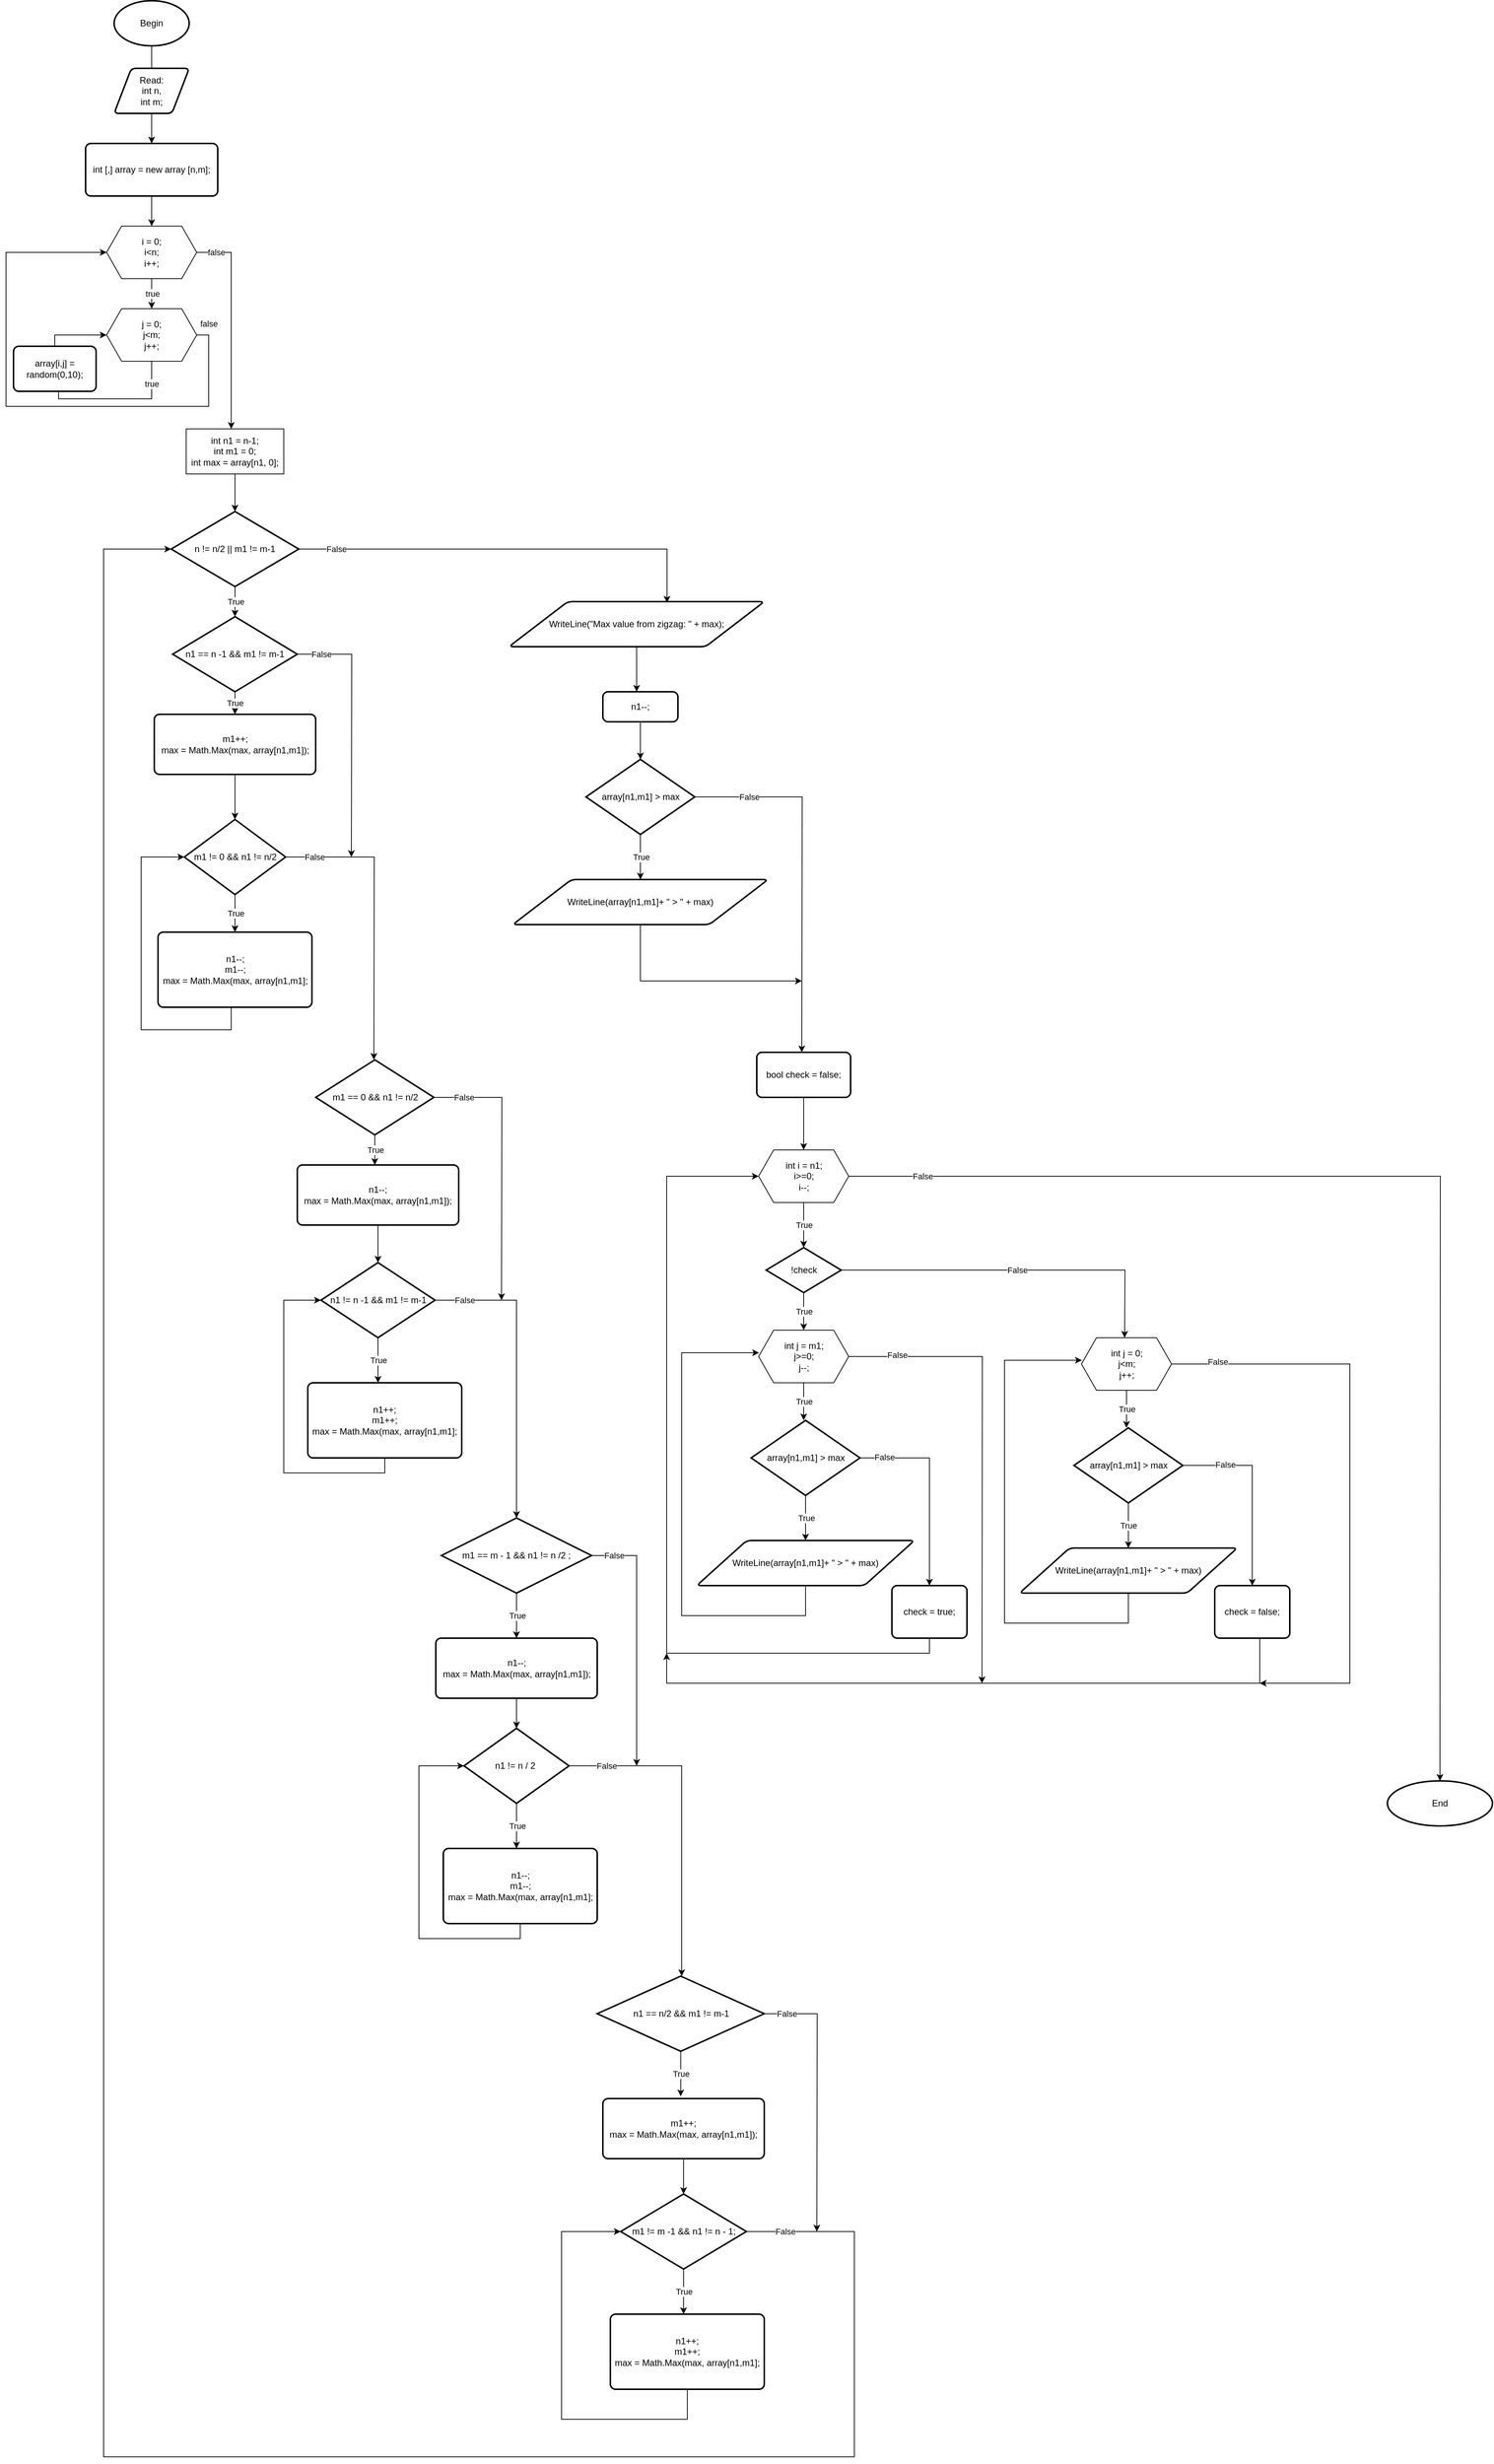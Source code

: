<mxfile version="15.4.0" type="device"><diagram id="ebatm3CDv6RiOtTA0ren" name="Страница 1"><mxGraphModel dx="3413" dy="1973" grid="1" gridSize="10" guides="1" tooltips="1" connect="1" arrows="1" fold="1" page="1" pageScale="1" pageWidth="827" pageHeight="1169" math="0" shadow="0"><root><mxCell id="0"/><mxCell id="1" parent="0"/><mxCell id="OxpgzAKYDcMRx3RsAFuJ-2" style="edgeStyle=orthogonalEdgeStyle;rounded=0;orthogonalLoop=1;jettySize=auto;html=1;" parent="1" source="OxpgzAKYDcMRx3RsAFuJ-1" edge="1"><mxGeometry relative="1" as="geometry"><mxPoint x="414" y="150" as="targetPoint"/></mxGeometry></mxCell><mxCell id="OxpgzAKYDcMRx3RsAFuJ-1" value="Begin" style="strokeWidth=2;html=1;shape=mxgraph.flowchart.start_1;whiteSpace=wrap;" parent="1" vertex="1"><mxGeometry x="364" y="50" width="100" height="60" as="geometry"/></mxCell><mxCell id="OxpgzAKYDcMRx3RsAFuJ-4" style="edgeStyle=orthogonalEdgeStyle;rounded=0;orthogonalLoop=1;jettySize=auto;html=1;" parent="1" source="OxpgzAKYDcMRx3RsAFuJ-3" target="OxpgzAKYDcMRx3RsAFuJ-5" edge="1"><mxGeometry relative="1" as="geometry"><mxPoint x="414" y="260" as="targetPoint"/></mxGeometry></mxCell><mxCell id="OxpgzAKYDcMRx3RsAFuJ-3" value="Read:&lt;br&gt;int n,&lt;br&gt;int m;" style="shape=parallelogram;html=1;strokeWidth=2;perimeter=parallelogramPerimeter;whiteSpace=wrap;rounded=1;arcSize=12;size=0.23;" parent="1" vertex="1"><mxGeometry x="364" y="140" width="100" height="60" as="geometry"/></mxCell><mxCell id="OxpgzAKYDcMRx3RsAFuJ-7" style="edgeStyle=orthogonalEdgeStyle;rounded=0;orthogonalLoop=1;jettySize=auto;html=1;exitX=0.5;exitY=1;exitDx=0;exitDy=0;entryX=0.5;entryY=0;entryDx=0;entryDy=0;" parent="1" source="OxpgzAKYDcMRx3RsAFuJ-5" edge="1"><mxGeometry relative="1" as="geometry"><mxPoint x="414" y="350" as="targetPoint"/></mxGeometry></mxCell><mxCell id="OxpgzAKYDcMRx3RsAFuJ-5" value="int [,] array = new array [n,m];" style="rounded=1;whiteSpace=wrap;html=1;absoluteArcSize=1;arcSize=14;strokeWidth=2;" parent="1" vertex="1"><mxGeometry x="326" y="240" width="176" height="70" as="geometry"/></mxCell><mxCell id="OxpgzAKYDcMRx3RsAFuJ-13" value="true" style="edgeStyle=orthogonalEdgeStyle;rounded=0;orthogonalLoop=1;jettySize=auto;html=1;" parent="1" source="OxpgzAKYDcMRx3RsAFuJ-12" edge="1"><mxGeometry relative="1" as="geometry"><mxPoint x="414" y="460" as="targetPoint"/></mxGeometry></mxCell><mxCell id="OxpgzAKYDcMRx3RsAFuJ-20" value="false" style="edgeStyle=orthogonalEdgeStyle;rounded=0;orthogonalLoop=1;jettySize=auto;html=1;" parent="1" source="OxpgzAKYDcMRx3RsAFuJ-12" edge="1"><mxGeometry x="-0.815" relative="1" as="geometry"><mxPoint x="520" y="620" as="targetPoint"/><Array as="points"><mxPoint x="520" y="385"/><mxPoint x="520" y="580"/></Array><mxPoint as="offset"/></mxGeometry></mxCell><mxCell id="OxpgzAKYDcMRx3RsAFuJ-12" value="i = 0;&lt;br&gt;i&amp;lt;n;&lt;br&gt;i++;" style="shape=hexagon;perimeter=hexagonPerimeter2;whiteSpace=wrap;html=1;fixedSize=1;" parent="1" vertex="1"><mxGeometry x="354" y="350" width="120" height="70" as="geometry"/></mxCell><mxCell id="OxpgzAKYDcMRx3RsAFuJ-15" value="true" style="edgeStyle=orthogonalEdgeStyle;rounded=0;orthogonalLoop=1;jettySize=auto;html=1;" parent="1" source="OxpgzAKYDcMRx3RsAFuJ-14" edge="1"><mxGeometry x="-0.706" relative="1" as="geometry"><mxPoint x="290" y="550" as="targetPoint"/><Array as="points"><mxPoint x="414" y="580"/><mxPoint x="290" y="580"/></Array><mxPoint as="offset"/></mxGeometry></mxCell><mxCell id="OxpgzAKYDcMRx3RsAFuJ-19" value="false" style="edgeStyle=orthogonalEdgeStyle;rounded=0;orthogonalLoop=1;jettySize=auto;html=1;entryX=0;entryY=0.5;entryDx=0;entryDy=0;" parent="1" source="OxpgzAKYDcMRx3RsAFuJ-14" target="OxpgzAKYDcMRx3RsAFuJ-12" edge="1"><mxGeometry x="-0.956" y="-15" relative="1" as="geometry"><mxPoint x="190" y="390" as="targetPoint"/><Array as="points"><mxPoint x="490" y="495"/><mxPoint x="490" y="590"/><mxPoint x="220" y="590"/><mxPoint x="220" y="385"/></Array><mxPoint x="15" y="-15" as="offset"/></mxGeometry></mxCell><mxCell id="OxpgzAKYDcMRx3RsAFuJ-14" value="j = 0;&lt;br&gt;j&amp;lt;m;&lt;br&gt;j++;" style="shape=hexagon;perimeter=hexagonPerimeter2;whiteSpace=wrap;html=1;fixedSize=1;" parent="1" vertex="1"><mxGeometry x="354" y="460" width="120" height="70" as="geometry"/></mxCell><mxCell id="OxpgzAKYDcMRx3RsAFuJ-17" style="edgeStyle=orthogonalEdgeStyle;rounded=0;orthogonalLoop=1;jettySize=auto;html=1;entryX=0;entryY=0.5;entryDx=0;entryDy=0;" parent="1" source="OxpgzAKYDcMRx3RsAFuJ-16" target="OxpgzAKYDcMRx3RsAFuJ-14" edge="1"><mxGeometry relative="1" as="geometry"><mxPoint x="295" y="490" as="targetPoint"/><Array as="points"><mxPoint x="285" y="495"/></Array></mxGeometry></mxCell><mxCell id="OxpgzAKYDcMRx3RsAFuJ-16" value="array[i,j] = random(0,10);" style="rounded=1;whiteSpace=wrap;html=1;absoluteArcSize=1;arcSize=14;strokeWidth=2;" parent="1" vertex="1"><mxGeometry x="230" y="510" width="110" height="60" as="geometry"/></mxCell><mxCell id="OxpgzAKYDcMRx3RsAFuJ-24" style="edgeStyle=orthogonalEdgeStyle;rounded=0;orthogonalLoop=1;jettySize=auto;html=1;" parent="1" source="OxpgzAKYDcMRx3RsAFuJ-21" edge="1"><mxGeometry relative="1" as="geometry"><mxPoint x="525" y="730" as="targetPoint"/></mxGeometry></mxCell><mxCell id="OxpgzAKYDcMRx3RsAFuJ-21" value="int n1 = n-1;&lt;br&gt;int m1 = 0;&lt;br&gt;int max = array[n1, 0];" style="rounded=0;whiteSpace=wrap;html=1;" parent="1" vertex="1"><mxGeometry x="460" y="620" width="130" height="60" as="geometry"/></mxCell><mxCell id="OxpgzAKYDcMRx3RsAFuJ-26" value="True" style="edgeStyle=orthogonalEdgeStyle;rounded=0;orthogonalLoop=1;jettySize=auto;html=1;" parent="1" source="OxpgzAKYDcMRx3RsAFuJ-25" edge="1"><mxGeometry relative="1" as="geometry"><mxPoint x="525" y="870" as="targetPoint"/></mxGeometry></mxCell><mxCell id="OxpgzAKYDcMRx3RsAFuJ-68" value="False" style="edgeStyle=orthogonalEdgeStyle;rounded=0;orthogonalLoop=1;jettySize=auto;html=1;entryX=0.619;entryY=0.024;entryDx=0;entryDy=0;entryPerimeter=0;" parent="1" source="OxpgzAKYDcMRx3RsAFuJ-25" target="OxpgzAKYDcMRx3RsAFuJ-69" edge="1"><mxGeometry x="-0.822" relative="1" as="geometry"><mxPoint x="1360" y="850" as="targetPoint"/><Array as="points"><mxPoint x="1100" y="780"/></Array><mxPoint as="offset"/></mxGeometry></mxCell><mxCell id="OxpgzAKYDcMRx3RsAFuJ-25" value="n != n/2 || m1 != m-1" style="strokeWidth=2;html=1;shape=mxgraph.flowchart.decision;whiteSpace=wrap;" parent="1" vertex="1"><mxGeometry x="440" y="730" width="170" height="100" as="geometry"/></mxCell><mxCell id="OxpgzAKYDcMRx3RsAFuJ-28" value="True" style="edgeStyle=orthogonalEdgeStyle;rounded=0;orthogonalLoop=1;jettySize=auto;html=1;" parent="1" source="OxpgzAKYDcMRx3RsAFuJ-27" target="OxpgzAKYDcMRx3RsAFuJ-29" edge="1"><mxGeometry relative="1" as="geometry"><mxPoint x="525" y="1000" as="targetPoint"/></mxGeometry></mxCell><mxCell id="OxpgzAKYDcMRx3RsAFuJ-36" value="False" style="edgeStyle=orthogonalEdgeStyle;rounded=0;orthogonalLoop=1;jettySize=auto;html=1;" parent="1" source="OxpgzAKYDcMRx3RsAFuJ-27" edge="1"><mxGeometry x="-0.813" relative="1" as="geometry"><mxPoint x="680" y="1190" as="targetPoint"/><mxPoint as="offset"/></mxGeometry></mxCell><mxCell id="OxpgzAKYDcMRx3RsAFuJ-27" value="n1 == n -1 &amp;amp;&amp;amp; m1 != m-1" style="strokeWidth=2;html=1;shape=mxgraph.flowchart.decision;whiteSpace=wrap;" parent="1" vertex="1"><mxGeometry x="442" y="870" width="166" height="100" as="geometry"/></mxCell><mxCell id="OxpgzAKYDcMRx3RsAFuJ-30" style="edgeStyle=orthogonalEdgeStyle;rounded=0;orthogonalLoop=1;jettySize=auto;html=1;" parent="1" source="OxpgzAKYDcMRx3RsAFuJ-29" edge="1"><mxGeometry relative="1" as="geometry"><mxPoint x="525" y="1140" as="targetPoint"/></mxGeometry></mxCell><mxCell id="OxpgzAKYDcMRx3RsAFuJ-29" value="m1++;&lt;br&gt;max = Math.Max(max, array[n1,m1]);" style="rounded=1;whiteSpace=wrap;html=1;absoluteArcSize=1;arcSize=14;strokeWidth=2;" parent="1" vertex="1"><mxGeometry x="417.5" y="1000" width="215" height="80" as="geometry"/></mxCell><mxCell id="OxpgzAKYDcMRx3RsAFuJ-32" value="True" style="edgeStyle=orthogonalEdgeStyle;rounded=0;orthogonalLoop=1;jettySize=auto;html=1;" parent="1" source="OxpgzAKYDcMRx3RsAFuJ-31" edge="1"><mxGeometry relative="1" as="geometry"><mxPoint x="525" y="1290" as="targetPoint"/></mxGeometry></mxCell><mxCell id="OxpgzAKYDcMRx3RsAFuJ-35" value="False" style="edgeStyle=orthogonalEdgeStyle;rounded=0;orthogonalLoop=1;jettySize=auto;html=1;" parent="1" source="OxpgzAKYDcMRx3RsAFuJ-31" edge="1"><mxGeometry x="-0.806" relative="1" as="geometry"><mxPoint x="710" y="1460" as="targetPoint"/><mxPoint x="1" as="offset"/></mxGeometry></mxCell><mxCell id="OxpgzAKYDcMRx3RsAFuJ-31" value="m1 != 0 &amp;amp;&amp;amp; n1 != n/2" style="strokeWidth=2;html=1;shape=mxgraph.flowchart.decision;whiteSpace=wrap;" parent="1" vertex="1"><mxGeometry x="457.5" y="1140" width="135" height="100" as="geometry"/></mxCell><mxCell id="OxpgzAKYDcMRx3RsAFuJ-34" style="edgeStyle=orthogonalEdgeStyle;rounded=0;orthogonalLoop=1;jettySize=auto;html=1;entryX=0;entryY=0.5;entryDx=0;entryDy=0;entryPerimeter=0;" parent="1" source="OxpgzAKYDcMRx3RsAFuJ-33" target="OxpgzAKYDcMRx3RsAFuJ-31" edge="1"><mxGeometry relative="1" as="geometry"><mxPoint x="390" y="1180" as="targetPoint"/><Array as="points"><mxPoint x="520" y="1420"/><mxPoint x="400" y="1420"/><mxPoint x="400" y="1190"/></Array></mxGeometry></mxCell><mxCell id="OxpgzAKYDcMRx3RsAFuJ-33" value="n1--;&lt;br&gt;m1--;&lt;br&gt;max = Math.Max(max, array[n1,m1];" style="rounded=1;whiteSpace=wrap;html=1;absoluteArcSize=1;arcSize=14;strokeWidth=2;" parent="1" vertex="1"><mxGeometry x="422.5" y="1290" width="205" height="100" as="geometry"/></mxCell><mxCell id="OxpgzAKYDcMRx3RsAFuJ-38" value="True" style="edgeStyle=orthogonalEdgeStyle;rounded=0;orthogonalLoop=1;jettySize=auto;html=1;" parent="1" source="OxpgzAKYDcMRx3RsAFuJ-37" edge="1"><mxGeometry relative="1" as="geometry"><mxPoint x="711.25" y="1600" as="targetPoint"/></mxGeometry></mxCell><mxCell id="OxpgzAKYDcMRx3RsAFuJ-46" value="False" style="edgeStyle=orthogonalEdgeStyle;rounded=0;orthogonalLoop=1;jettySize=auto;html=1;" parent="1" source="OxpgzAKYDcMRx3RsAFuJ-37" edge="1"><mxGeometry x="-0.778" relative="1" as="geometry"><mxPoint x="880" y="1780" as="targetPoint"/><mxPoint as="offset"/></mxGeometry></mxCell><mxCell id="OxpgzAKYDcMRx3RsAFuJ-37" value="m1 == 0 &amp;amp;&amp;amp; n1 != n/2" style="strokeWidth=2;html=1;shape=mxgraph.flowchart.decision;whiteSpace=wrap;" parent="1" vertex="1"><mxGeometry x="632.5" y="1460" width="157.5" height="100" as="geometry"/></mxCell><mxCell id="OxpgzAKYDcMRx3RsAFuJ-40" style="edgeStyle=orthogonalEdgeStyle;rounded=0;orthogonalLoop=1;jettySize=auto;html=1;" parent="1" source="OxpgzAKYDcMRx3RsAFuJ-39" edge="1"><mxGeometry relative="1" as="geometry"><mxPoint x="715.5" y="1730" as="targetPoint"/></mxGeometry></mxCell><mxCell id="OxpgzAKYDcMRx3RsAFuJ-39" value="n1--;&lt;br&gt;max = Math.Max(max, array[n1,m1]);" style="rounded=1;whiteSpace=wrap;html=1;absoluteArcSize=1;arcSize=14;strokeWidth=2;" parent="1" vertex="1"><mxGeometry x="608" y="1600" width="215" height="80" as="geometry"/></mxCell><mxCell id="OxpgzAKYDcMRx3RsAFuJ-42" value="True" style="edgeStyle=orthogonalEdgeStyle;rounded=0;orthogonalLoop=1;jettySize=auto;html=1;" parent="1" source="OxpgzAKYDcMRx3RsAFuJ-41" edge="1"><mxGeometry relative="1" as="geometry"><mxPoint x="715.5" y="1890" as="targetPoint"/></mxGeometry></mxCell><mxCell id="OxpgzAKYDcMRx3RsAFuJ-45" value="False" style="edgeStyle=orthogonalEdgeStyle;rounded=0;orthogonalLoop=1;jettySize=auto;html=1;" parent="1" source="OxpgzAKYDcMRx3RsAFuJ-41" edge="1"><mxGeometry x="-0.807" relative="1" as="geometry"><mxPoint x="900" y="2070" as="targetPoint"/><Array as="points"><mxPoint x="900" y="1780"/></Array><mxPoint x="1" as="offset"/></mxGeometry></mxCell><mxCell id="OxpgzAKYDcMRx3RsAFuJ-41" value="n1 != n -1 &amp;amp;&amp;amp; m1 != m-1" style="strokeWidth=2;html=1;shape=mxgraph.flowchart.decision;whiteSpace=wrap;" parent="1" vertex="1"><mxGeometry x="639.5" y="1730" width="152" height="100" as="geometry"/></mxCell><mxCell id="OxpgzAKYDcMRx3RsAFuJ-44" style="edgeStyle=orthogonalEdgeStyle;rounded=0;orthogonalLoop=1;jettySize=auto;html=1;entryX=0;entryY=0.5;entryDx=0;entryDy=0;entryPerimeter=0;" parent="1" source="OxpgzAKYDcMRx3RsAFuJ-43" target="OxpgzAKYDcMRx3RsAFuJ-41" edge="1"><mxGeometry relative="1" as="geometry"><mxPoint x="550" y="1770" as="targetPoint"/><Array as="points"><mxPoint x="725" y="2010"/><mxPoint x="590" y="2010"/><mxPoint x="590" y="1780"/></Array></mxGeometry></mxCell><mxCell id="OxpgzAKYDcMRx3RsAFuJ-43" value="n1++;&lt;br&gt;m1++;&lt;br&gt;max = Math.Max(max, array[n1,m1];" style="rounded=1;whiteSpace=wrap;html=1;absoluteArcSize=1;arcSize=14;strokeWidth=2;" parent="1" vertex="1"><mxGeometry x="622" y="1890" width="205" height="100" as="geometry"/></mxCell><mxCell id="OxpgzAKYDcMRx3RsAFuJ-48" value="True" style="edgeStyle=orthogonalEdgeStyle;rounded=0;orthogonalLoop=1;jettySize=auto;html=1;" parent="1" source="OxpgzAKYDcMRx3RsAFuJ-47" edge="1"><mxGeometry relative="1" as="geometry"><mxPoint x="900" y="2230" as="targetPoint"/></mxGeometry></mxCell><mxCell id="OxpgzAKYDcMRx3RsAFuJ-56" value="False" style="edgeStyle=orthogonalEdgeStyle;rounded=0;orthogonalLoop=1;jettySize=auto;html=1;" parent="1" source="OxpgzAKYDcMRx3RsAFuJ-47" edge="1"><mxGeometry x="-0.824" relative="1" as="geometry"><mxPoint x="1060" y="2400" as="targetPoint"/><Array as="points"><mxPoint x="1060" y="2120"/><mxPoint x="1060" y="2400"/></Array><mxPoint as="offset"/></mxGeometry></mxCell><mxCell id="OxpgzAKYDcMRx3RsAFuJ-47" value="m1 == m - 1 &amp;amp;&amp;amp; n1 != n /2 ;" style="strokeWidth=2;html=1;shape=mxgraph.flowchart.decision;whiteSpace=wrap;" parent="1" vertex="1"><mxGeometry x="800" y="2070" width="200" height="100" as="geometry"/></mxCell><mxCell id="OxpgzAKYDcMRx3RsAFuJ-50" style="edgeStyle=orthogonalEdgeStyle;rounded=0;orthogonalLoop=1;jettySize=auto;html=1;" parent="1" source="OxpgzAKYDcMRx3RsAFuJ-49" target="OxpgzAKYDcMRx3RsAFuJ-51" edge="1"><mxGeometry relative="1" as="geometry"><mxPoint x="900" y="2370" as="targetPoint"/></mxGeometry></mxCell><mxCell id="OxpgzAKYDcMRx3RsAFuJ-49" value="n1--;&lt;br&gt;max = Math.Max(max, array[n1,m1]);" style="rounded=1;whiteSpace=wrap;html=1;absoluteArcSize=1;arcSize=14;strokeWidth=2;" parent="1" vertex="1"><mxGeometry x="792.5" y="2230" width="215" height="80" as="geometry"/></mxCell><mxCell id="OxpgzAKYDcMRx3RsAFuJ-52" value="True" style="edgeStyle=orthogonalEdgeStyle;rounded=0;orthogonalLoop=1;jettySize=auto;html=1;" parent="1" source="OxpgzAKYDcMRx3RsAFuJ-51" edge="1"><mxGeometry relative="1" as="geometry"><mxPoint x="900" y="2510" as="targetPoint"/></mxGeometry></mxCell><mxCell id="OxpgzAKYDcMRx3RsAFuJ-55" value="False" style="edgeStyle=orthogonalEdgeStyle;rounded=0;orthogonalLoop=1;jettySize=auto;html=1;" parent="1" source="OxpgzAKYDcMRx3RsAFuJ-51" edge="1"><mxGeometry x="-0.767" relative="1" as="geometry"><mxPoint x="1120" y="2680" as="targetPoint"/><Array as="points"><mxPoint x="1120" y="2400"/><mxPoint x="1120" y="2650"/></Array><mxPoint as="offset"/></mxGeometry></mxCell><mxCell id="OxpgzAKYDcMRx3RsAFuJ-51" value="n1 != n / 2&amp;nbsp;" style="strokeWidth=2;html=1;shape=mxgraph.flowchart.decision;whiteSpace=wrap;" parent="1" vertex="1"><mxGeometry x="830" y="2350" width="140" height="100" as="geometry"/></mxCell><mxCell id="OxpgzAKYDcMRx3RsAFuJ-54" style="edgeStyle=orthogonalEdgeStyle;rounded=0;orthogonalLoop=1;jettySize=auto;html=1;entryX=0;entryY=0.5;entryDx=0;entryDy=0;entryPerimeter=0;" parent="1" source="OxpgzAKYDcMRx3RsAFuJ-53" target="OxpgzAKYDcMRx3RsAFuJ-51" edge="1"><mxGeometry relative="1" as="geometry"><mxPoint x="730" y="2430" as="targetPoint"/><Array as="points"><mxPoint x="905" y="2630"/><mxPoint x="770" y="2630"/><mxPoint x="770" y="2400"/></Array></mxGeometry></mxCell><mxCell id="OxpgzAKYDcMRx3RsAFuJ-53" value="n1--;&lt;br&gt;m1--;&lt;br&gt;max = Math.Max(max, array[n1,m1];" style="rounded=1;whiteSpace=wrap;html=1;absoluteArcSize=1;arcSize=14;strokeWidth=2;" parent="1" vertex="1"><mxGeometry x="802.5" y="2510" width="205" height="100" as="geometry"/></mxCell><mxCell id="OxpgzAKYDcMRx3RsAFuJ-58" value="True" style="edgeStyle=orthogonalEdgeStyle;rounded=0;orthogonalLoop=1;jettySize=auto;html=1;" parent="1" source="OxpgzAKYDcMRx3RsAFuJ-57" edge="1"><mxGeometry relative="1" as="geometry"><mxPoint x="1118.75" y="2840" as="targetPoint"/></mxGeometry></mxCell><mxCell id="OxpgzAKYDcMRx3RsAFuJ-66" value="False" style="edgeStyle=orthogonalEdgeStyle;rounded=0;orthogonalLoop=1;jettySize=auto;html=1;" parent="1" source="OxpgzAKYDcMRx3RsAFuJ-57" edge="1"><mxGeometry x="-0.833" relative="1" as="geometry"><mxPoint x="1300" y="3020" as="targetPoint"/><mxPoint as="offset"/></mxGeometry></mxCell><mxCell id="OxpgzAKYDcMRx3RsAFuJ-57" value="n1 == n/2 &amp;amp;&amp;amp; m1 != m-1" style="strokeWidth=2;html=1;shape=mxgraph.flowchart.decision;whiteSpace=wrap;" parent="1" vertex="1"><mxGeometry x="1007.5" y="2680" width="222.5" height="100" as="geometry"/></mxCell><mxCell id="OxpgzAKYDcMRx3RsAFuJ-60" style="edgeStyle=orthogonalEdgeStyle;rounded=0;orthogonalLoop=1;jettySize=auto;html=1;" parent="1" source="OxpgzAKYDcMRx3RsAFuJ-59" target="OxpgzAKYDcMRx3RsAFuJ-61" edge="1"><mxGeometry relative="1" as="geometry"><mxPoint x="1122.5" y="3000" as="targetPoint"/></mxGeometry></mxCell><mxCell id="OxpgzAKYDcMRx3RsAFuJ-59" value="m1++;&lt;br&gt;max = Math.Max(max, array[n1,m1]);" style="rounded=1;whiteSpace=wrap;html=1;absoluteArcSize=1;arcSize=14;strokeWidth=2;" parent="1" vertex="1"><mxGeometry x="1015" y="2843" width="215" height="80" as="geometry"/></mxCell><mxCell id="OxpgzAKYDcMRx3RsAFuJ-62" value="True" style="edgeStyle=orthogonalEdgeStyle;rounded=0;orthogonalLoop=1;jettySize=auto;html=1;" parent="1" source="OxpgzAKYDcMRx3RsAFuJ-61" edge="1"><mxGeometry relative="1" as="geometry"><mxPoint x="1122.5" y="3130" as="targetPoint"/></mxGeometry></mxCell><mxCell id="OxpgzAKYDcMRx3RsAFuJ-65" value="False" style="edgeStyle=orthogonalEdgeStyle;rounded=0;orthogonalLoop=1;jettySize=auto;html=1;entryX=0;entryY=0.5;entryDx=0;entryDy=0;entryPerimeter=0;" parent="1" source="OxpgzAKYDcMRx3RsAFuJ-61" target="OxpgzAKYDcMRx3RsAFuJ-25" edge="1"><mxGeometry x="-0.974" relative="1" as="geometry"><mxPoint x="210" y="780" as="targetPoint"/><Array as="points"><mxPoint x="1350" y="3020"/><mxPoint x="1350" y="3320"/><mxPoint x="350" y="3320"/><mxPoint x="350" y="780"/></Array><mxPoint x="-1" as="offset"/></mxGeometry></mxCell><mxCell id="OxpgzAKYDcMRx3RsAFuJ-61" value="m1 != m -1 &amp;amp;&amp;amp; n1 != n - 1;" style="strokeWidth=2;html=1;shape=mxgraph.flowchart.decision;whiteSpace=wrap;" parent="1" vertex="1"><mxGeometry x="1038.75" y="2970" width="167.5" height="100" as="geometry"/></mxCell><mxCell id="OxpgzAKYDcMRx3RsAFuJ-64" style="edgeStyle=orthogonalEdgeStyle;rounded=0;orthogonalLoop=1;jettySize=auto;html=1;entryX=0;entryY=0.5;entryDx=0;entryDy=0;entryPerimeter=0;" parent="1" source="OxpgzAKYDcMRx3RsAFuJ-63" target="OxpgzAKYDcMRx3RsAFuJ-61" edge="1"><mxGeometry relative="1" as="geometry"><mxPoint x="960" y="3020" as="targetPoint"/><Array as="points"><mxPoint x="1128" y="3270"/><mxPoint x="960" y="3270"/><mxPoint x="960" y="3020"/></Array></mxGeometry></mxCell><mxCell id="OxpgzAKYDcMRx3RsAFuJ-63" value="n1++;&lt;br&gt;m1++;&lt;br&gt;max = Math.Max(max, array[n1,m1];" style="rounded=1;whiteSpace=wrap;html=1;absoluteArcSize=1;arcSize=14;strokeWidth=2;" parent="1" vertex="1"><mxGeometry x="1025" y="3130" width="205" height="100" as="geometry"/></mxCell><mxCell id="OxpgzAKYDcMRx3RsAFuJ-70" style="edgeStyle=orthogonalEdgeStyle;rounded=0;orthogonalLoop=1;jettySize=auto;html=1;" parent="1" source="OxpgzAKYDcMRx3RsAFuJ-69" edge="1"><mxGeometry relative="1" as="geometry"><mxPoint x="1060" y="970" as="targetPoint"/></mxGeometry></mxCell><mxCell id="OxpgzAKYDcMRx3RsAFuJ-69" value="WriteLine(&quot;Max value from zigzag: &quot; + max);" style="shape=parallelogram;html=1;strokeWidth=2;perimeter=parallelogramPerimeter;whiteSpace=wrap;rounded=1;arcSize=12;size=0.23;" parent="1" vertex="1"><mxGeometry x="890" y="850" width="340" height="60" as="geometry"/></mxCell><mxCell id="OxpgzAKYDcMRx3RsAFuJ-73" style="edgeStyle=orthogonalEdgeStyle;rounded=0;orthogonalLoop=1;jettySize=auto;html=1;entryX=0.5;entryY=0;entryDx=0;entryDy=0;entryPerimeter=0;" parent="1" source="OxpgzAKYDcMRx3RsAFuJ-71" target="OxpgzAKYDcMRx3RsAFuJ-72" edge="1"><mxGeometry relative="1" as="geometry"/></mxCell><mxCell id="OxpgzAKYDcMRx3RsAFuJ-71" value="n1--;" style="rounded=1;whiteSpace=wrap;html=1;absoluteArcSize=1;arcSize=14;strokeWidth=2;" parent="1" vertex="1"><mxGeometry x="1015" y="970" width="100" height="40" as="geometry"/></mxCell><mxCell id="OxpgzAKYDcMRx3RsAFuJ-74" value="True" style="edgeStyle=orthogonalEdgeStyle;rounded=0;orthogonalLoop=1;jettySize=auto;html=1;" parent="1" source="OxpgzAKYDcMRx3RsAFuJ-72" edge="1"><mxGeometry relative="1" as="geometry"><mxPoint x="1065" y="1220" as="targetPoint"/></mxGeometry></mxCell><mxCell id="OxpgzAKYDcMRx3RsAFuJ-77" value="False" style="edgeStyle=orthogonalEdgeStyle;rounded=0;orthogonalLoop=1;jettySize=auto;html=1;" parent="1" source="OxpgzAKYDcMRx3RsAFuJ-72" edge="1"><mxGeometry x="-0.7" relative="1" as="geometry"><mxPoint x="1280" y="1450" as="targetPoint"/><mxPoint as="offset"/></mxGeometry></mxCell><mxCell id="OxpgzAKYDcMRx3RsAFuJ-72" value="array[n1,m1] &amp;gt; max" style="strokeWidth=2;html=1;shape=mxgraph.flowchart.decision;whiteSpace=wrap;" parent="1" vertex="1"><mxGeometry x="992.5" y="1060" width="145" height="100" as="geometry"/></mxCell><mxCell id="OxpgzAKYDcMRx3RsAFuJ-76" style="edgeStyle=orthogonalEdgeStyle;rounded=0;orthogonalLoop=1;jettySize=auto;html=1;" parent="1" source="OxpgzAKYDcMRx3RsAFuJ-75" edge="1"><mxGeometry relative="1" as="geometry"><mxPoint x="1280" y="1355" as="targetPoint"/><Array as="points"><mxPoint x="1065" y="1355"/></Array></mxGeometry></mxCell><mxCell id="OxpgzAKYDcMRx3RsAFuJ-75" value="WriteLine(array[n1,m1]+ &quot; &amp;gt; &quot; + max)" style="shape=parallelogram;html=1;strokeWidth=2;perimeter=parallelogramPerimeter;whiteSpace=wrap;rounded=1;arcSize=12;size=0.23;" parent="1" vertex="1"><mxGeometry x="895" y="1220" width="340" height="60" as="geometry"/></mxCell><mxCell id="OxpgzAKYDcMRx3RsAFuJ-80" style="edgeStyle=orthogonalEdgeStyle;rounded=0;orthogonalLoop=1;jettySize=auto;html=1;" parent="1" source="OxpgzAKYDcMRx3RsAFuJ-79" edge="1"><mxGeometry relative="1" as="geometry"><mxPoint x="1282.5" y="1580" as="targetPoint"/></mxGeometry></mxCell><mxCell id="OxpgzAKYDcMRx3RsAFuJ-79" value="bool check = false;" style="rounded=1;whiteSpace=wrap;html=1;absoluteArcSize=1;arcSize=14;strokeWidth=2;" parent="1" vertex="1"><mxGeometry x="1220" y="1450" width="125" height="60" as="geometry"/></mxCell><mxCell id="OxpgzAKYDcMRx3RsAFuJ-82" value="True" style="edgeStyle=orthogonalEdgeStyle;rounded=0;orthogonalLoop=1;jettySize=auto;html=1;" parent="1" source="OxpgzAKYDcMRx3RsAFuJ-81" edge="1"><mxGeometry relative="1" as="geometry"><mxPoint x="1282.5" y="1710" as="targetPoint"/></mxGeometry></mxCell><mxCell id="OxpgzAKYDcMRx3RsAFuJ-106" value="False" style="edgeStyle=orthogonalEdgeStyle;rounded=0;orthogonalLoop=1;jettySize=auto;html=1;" parent="1" source="OxpgzAKYDcMRx3RsAFuJ-81" edge="1"><mxGeometry x="-0.877" relative="1" as="geometry"><mxPoint x="2130" y="2420" as="targetPoint"/><mxPoint as="offset"/></mxGeometry></mxCell><mxCell id="OxpgzAKYDcMRx3RsAFuJ-81" value="int i = n1;&lt;br&gt;i&amp;gt;=0;&lt;br&gt;i--;" style="shape=hexagon;perimeter=hexagonPerimeter2;whiteSpace=wrap;html=1;fixedSize=1;" parent="1" vertex="1"><mxGeometry x="1222.5" y="1580" width="120" height="70" as="geometry"/></mxCell><mxCell id="OxpgzAKYDcMRx3RsAFuJ-84" value="True" style="edgeStyle=orthogonalEdgeStyle;rounded=0;orthogonalLoop=1;jettySize=auto;html=1;" parent="1" source="OxpgzAKYDcMRx3RsAFuJ-83" edge="1"><mxGeometry relative="1" as="geometry"><mxPoint x="1282.5" y="1820" as="targetPoint"/></mxGeometry></mxCell><mxCell id="OxpgzAKYDcMRx3RsAFuJ-95" value="False" style="edgeStyle=orthogonalEdgeStyle;rounded=0;orthogonalLoop=1;jettySize=auto;html=1;" parent="1" source="OxpgzAKYDcMRx3RsAFuJ-83" edge="1"><mxGeometry relative="1" as="geometry"><mxPoint x="1710" y="1830" as="targetPoint"/></mxGeometry></mxCell><mxCell id="OxpgzAKYDcMRx3RsAFuJ-83" value="!check" style="strokeWidth=2;html=1;shape=mxgraph.flowchart.decision;whiteSpace=wrap;" parent="1" vertex="1"><mxGeometry x="1232.5" y="1710" width="100" height="60" as="geometry"/></mxCell><mxCell id="OxpgzAKYDcMRx3RsAFuJ-86" value="True" style="edgeStyle=orthogonalEdgeStyle;rounded=0;orthogonalLoop=1;jettySize=auto;html=1;" parent="1" source="OxpgzAKYDcMRx3RsAFuJ-85" edge="1"><mxGeometry relative="1" as="geometry"><mxPoint x="1282.5" y="1940" as="targetPoint"/></mxGeometry></mxCell><mxCell id="OxpgzAKYDcMRx3RsAFuJ-114" style="edgeStyle=orthogonalEdgeStyle;rounded=0;orthogonalLoop=1;jettySize=auto;html=1;" parent="1" source="OxpgzAKYDcMRx3RsAFuJ-85" edge="1"><mxGeometry relative="1" as="geometry"><mxPoint x="1520" y="2290" as="targetPoint"/></mxGeometry></mxCell><mxCell id="OxpgzAKYDcMRx3RsAFuJ-115" value="False" style="edgeLabel;html=1;align=center;verticalAlign=middle;resizable=0;points=[];" parent="OxpgzAKYDcMRx3RsAFuJ-114" vertex="1" connectable="0"><mxGeometry x="-0.79" y="2" relative="1" as="geometry"><mxPoint as="offset"/></mxGeometry></mxCell><mxCell id="OxpgzAKYDcMRx3RsAFuJ-85" value="int j = m1;&lt;br&gt;j&amp;gt;=0;&lt;br&gt;j--;" style="shape=hexagon;perimeter=hexagonPerimeter2;whiteSpace=wrap;html=1;fixedSize=1;" parent="1" vertex="1"><mxGeometry x="1222.5" y="1820" width="120" height="70" as="geometry"/></mxCell><mxCell id="OxpgzAKYDcMRx3RsAFuJ-87" value="True" style="edgeStyle=orthogonalEdgeStyle;rounded=0;orthogonalLoop=1;jettySize=auto;html=1;" parent="1" source="OxpgzAKYDcMRx3RsAFuJ-88" edge="1"><mxGeometry relative="1" as="geometry"><mxPoint x="1285" y="2100" as="targetPoint"/></mxGeometry></mxCell><mxCell id="OxpgzAKYDcMRx3RsAFuJ-92" style="edgeStyle=orthogonalEdgeStyle;rounded=0;orthogonalLoop=1;jettySize=auto;html=1;" parent="1" source="OxpgzAKYDcMRx3RsAFuJ-88" target="OxpgzAKYDcMRx3RsAFuJ-93" edge="1"><mxGeometry relative="1" as="geometry"><mxPoint x="1450" y="2160" as="targetPoint"/></mxGeometry></mxCell><mxCell id="OxpgzAKYDcMRx3RsAFuJ-113" value="False" style="edgeLabel;html=1;align=center;verticalAlign=middle;resizable=0;points=[];" parent="OxpgzAKYDcMRx3RsAFuJ-92" vertex="1" connectable="0"><mxGeometry x="-0.763" y="1" relative="1" as="geometry"><mxPoint x="1" as="offset"/></mxGeometry></mxCell><mxCell id="OxpgzAKYDcMRx3RsAFuJ-88" value="array[n1,m1] &amp;gt; max" style="strokeWidth=2;html=1;shape=mxgraph.flowchart.decision;whiteSpace=wrap;" parent="1" vertex="1"><mxGeometry x="1212.5" y="1940" width="145" height="100" as="geometry"/></mxCell><mxCell id="OxpgzAKYDcMRx3RsAFuJ-90" style="edgeStyle=orthogonalEdgeStyle;rounded=0;orthogonalLoop=1;jettySize=auto;html=1;" parent="1" source="OxpgzAKYDcMRx3RsAFuJ-89" edge="1"><mxGeometry relative="1" as="geometry"><mxPoint x="1223" y="1850" as="targetPoint"/><Array as="points"><mxPoint x="1285" y="2200"/><mxPoint x="1120" y="2200"/><mxPoint x="1120" y="1850"/></Array></mxGeometry></mxCell><mxCell id="OxpgzAKYDcMRx3RsAFuJ-89" value="WriteLine(array[n1,m1]+ &quot; &amp;gt; &quot; + max)" style="shape=parallelogram;html=1;strokeWidth=2;perimeter=parallelogramPerimeter;whiteSpace=wrap;rounded=1;arcSize=12;size=0.23;" parent="1" vertex="1"><mxGeometry x="1140" y="2100" width="290" height="60" as="geometry"/></mxCell><mxCell id="OxpgzAKYDcMRx3RsAFuJ-94" style="edgeStyle=orthogonalEdgeStyle;rounded=0;orthogonalLoop=1;jettySize=auto;html=1;entryX=0;entryY=0.5;entryDx=0;entryDy=0;" parent="1" source="OxpgzAKYDcMRx3RsAFuJ-93" target="OxpgzAKYDcMRx3RsAFuJ-81" edge="1"><mxGeometry relative="1" as="geometry"><mxPoint x="1220" y="1620" as="targetPoint"/><Array as="points"><mxPoint x="1450" y="2250"/><mxPoint x="1100" y="2250"/><mxPoint x="1100" y="1615"/></Array></mxGeometry></mxCell><mxCell id="OxpgzAKYDcMRx3RsAFuJ-93" value="check = true;" style="rounded=1;whiteSpace=wrap;html=1;absoluteArcSize=1;arcSize=14;strokeWidth=2;" parent="1" vertex="1"><mxGeometry x="1400" y="2160" width="100" height="70" as="geometry"/></mxCell><mxCell id="OxpgzAKYDcMRx3RsAFuJ-98" value="True" style="edgeStyle=orthogonalEdgeStyle;rounded=0;orthogonalLoop=1;jettySize=auto;html=1;" parent="1" source="OxpgzAKYDcMRx3RsAFuJ-99" edge="1"><mxGeometry relative="1" as="geometry"><mxPoint x="1712.5" y="1950" as="targetPoint"/></mxGeometry></mxCell><mxCell id="OxpgzAKYDcMRx3RsAFuJ-116" style="edgeStyle=orthogonalEdgeStyle;rounded=0;orthogonalLoop=1;jettySize=auto;html=1;" parent="1" source="OxpgzAKYDcMRx3RsAFuJ-99" edge="1"><mxGeometry relative="1" as="geometry"><mxPoint x="1890" y="2290" as="targetPoint"/><Array as="points"><mxPoint x="2010" y="1865"/><mxPoint x="2010" y="2290"/></Array></mxGeometry></mxCell><mxCell id="OxpgzAKYDcMRx3RsAFuJ-117" value="False" style="edgeLabel;html=1;align=center;verticalAlign=middle;resizable=0;points=[];" parent="OxpgzAKYDcMRx3RsAFuJ-116" vertex="1" connectable="0"><mxGeometry x="-0.844" y="3" relative="1" as="geometry"><mxPoint as="offset"/></mxGeometry></mxCell><mxCell id="OxpgzAKYDcMRx3RsAFuJ-99" value="int j = 0;&lt;br&gt;j&amp;lt;m;&lt;br&gt;j++;" style="shape=hexagon;perimeter=hexagonPerimeter2;whiteSpace=wrap;html=1;fixedSize=1;" parent="1" vertex="1"><mxGeometry x="1652.5" y="1830" width="120" height="70" as="geometry"/></mxCell><mxCell id="OxpgzAKYDcMRx3RsAFuJ-100" style="edgeStyle=orthogonalEdgeStyle;rounded=0;orthogonalLoop=1;jettySize=auto;html=1;" parent="1" source="OxpgzAKYDcMRx3RsAFuJ-101" target="OxpgzAKYDcMRx3RsAFuJ-104" edge="1"><mxGeometry relative="1" as="geometry"><mxPoint x="1880" y="2170" as="targetPoint"/></mxGeometry></mxCell><mxCell id="OxpgzAKYDcMRx3RsAFuJ-111" value="False" style="edgeLabel;html=1;align=center;verticalAlign=middle;resizable=0;points=[];" parent="OxpgzAKYDcMRx3RsAFuJ-100" vertex="1" connectable="0"><mxGeometry x="-0.553" y="1" relative="1" as="geometry"><mxPoint as="offset"/></mxGeometry></mxCell><mxCell id="OxpgzAKYDcMRx3RsAFuJ-112" value="True" style="edgeStyle=orthogonalEdgeStyle;rounded=0;orthogonalLoop=1;jettySize=auto;html=1;entryX=0.5;entryY=0;entryDx=0;entryDy=0;" parent="1" source="OxpgzAKYDcMRx3RsAFuJ-101" target="OxpgzAKYDcMRx3RsAFuJ-103" edge="1"><mxGeometry relative="1" as="geometry"/></mxCell><mxCell id="OxpgzAKYDcMRx3RsAFuJ-101" value="array[n1,m1] &amp;gt; max" style="strokeWidth=2;html=1;shape=mxgraph.flowchart.decision;whiteSpace=wrap;" parent="1" vertex="1"><mxGeometry x="1642.5" y="1950" width="145" height="100" as="geometry"/></mxCell><mxCell id="OxpgzAKYDcMRx3RsAFuJ-102" style="edgeStyle=orthogonalEdgeStyle;rounded=0;orthogonalLoop=1;jettySize=auto;html=1;" parent="1" source="OxpgzAKYDcMRx3RsAFuJ-103" edge="1"><mxGeometry relative="1" as="geometry"><mxPoint x="1653" y="1860" as="targetPoint"/><Array as="points"><mxPoint x="1715" y="2210"/><mxPoint x="1550" y="2210"/><mxPoint x="1550" y="1860"/></Array></mxGeometry></mxCell><mxCell id="OxpgzAKYDcMRx3RsAFuJ-103" value="WriteLine(array[n1,m1]+ &quot; &amp;gt; &quot; + max)" style="shape=parallelogram;html=1;strokeWidth=2;perimeter=parallelogramPerimeter;whiteSpace=wrap;rounded=1;arcSize=12;size=0.23;" parent="1" vertex="1"><mxGeometry x="1570" y="2110" width="290" height="60" as="geometry"/></mxCell><mxCell id="OxpgzAKYDcMRx3RsAFuJ-105" style="edgeStyle=orthogonalEdgeStyle;rounded=0;orthogonalLoop=1;jettySize=auto;html=1;" parent="1" source="OxpgzAKYDcMRx3RsAFuJ-104" edge="1"><mxGeometry relative="1" as="geometry"><mxPoint x="1100" y="2250" as="targetPoint"/><Array as="points"><mxPoint x="1890" y="2290"/><mxPoint x="1100" y="2290"/><mxPoint x="1100" y="2250"/></Array></mxGeometry></mxCell><mxCell id="OxpgzAKYDcMRx3RsAFuJ-104" value="check = false;" style="rounded=1;whiteSpace=wrap;html=1;absoluteArcSize=1;arcSize=14;strokeWidth=2;" parent="1" vertex="1"><mxGeometry x="1830" y="2160" width="100" height="70" as="geometry"/></mxCell><mxCell id="OxpgzAKYDcMRx3RsAFuJ-107" value="End" style="strokeWidth=2;html=1;shape=mxgraph.flowchart.start_1;whiteSpace=wrap;" parent="1" vertex="1"><mxGeometry x="2060" y="2420" width="140" height="60" as="geometry"/></mxCell></root></mxGraphModel></diagram></mxfile>